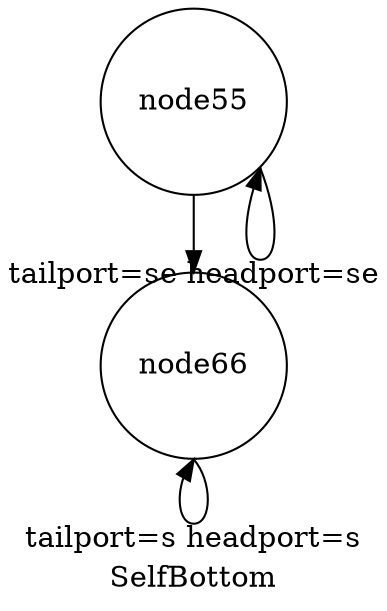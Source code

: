 digraph G{ label="SelfBottom"
node [shape = circle] "node55"; 
"node55" -> "node55"[label ="tailport=se headport=se" tailport=se headport=se];
"node55" -> "node66"  
"node66" -> "node66"[label ="tailport=s headport=s" tailport=s headport=s];
}
